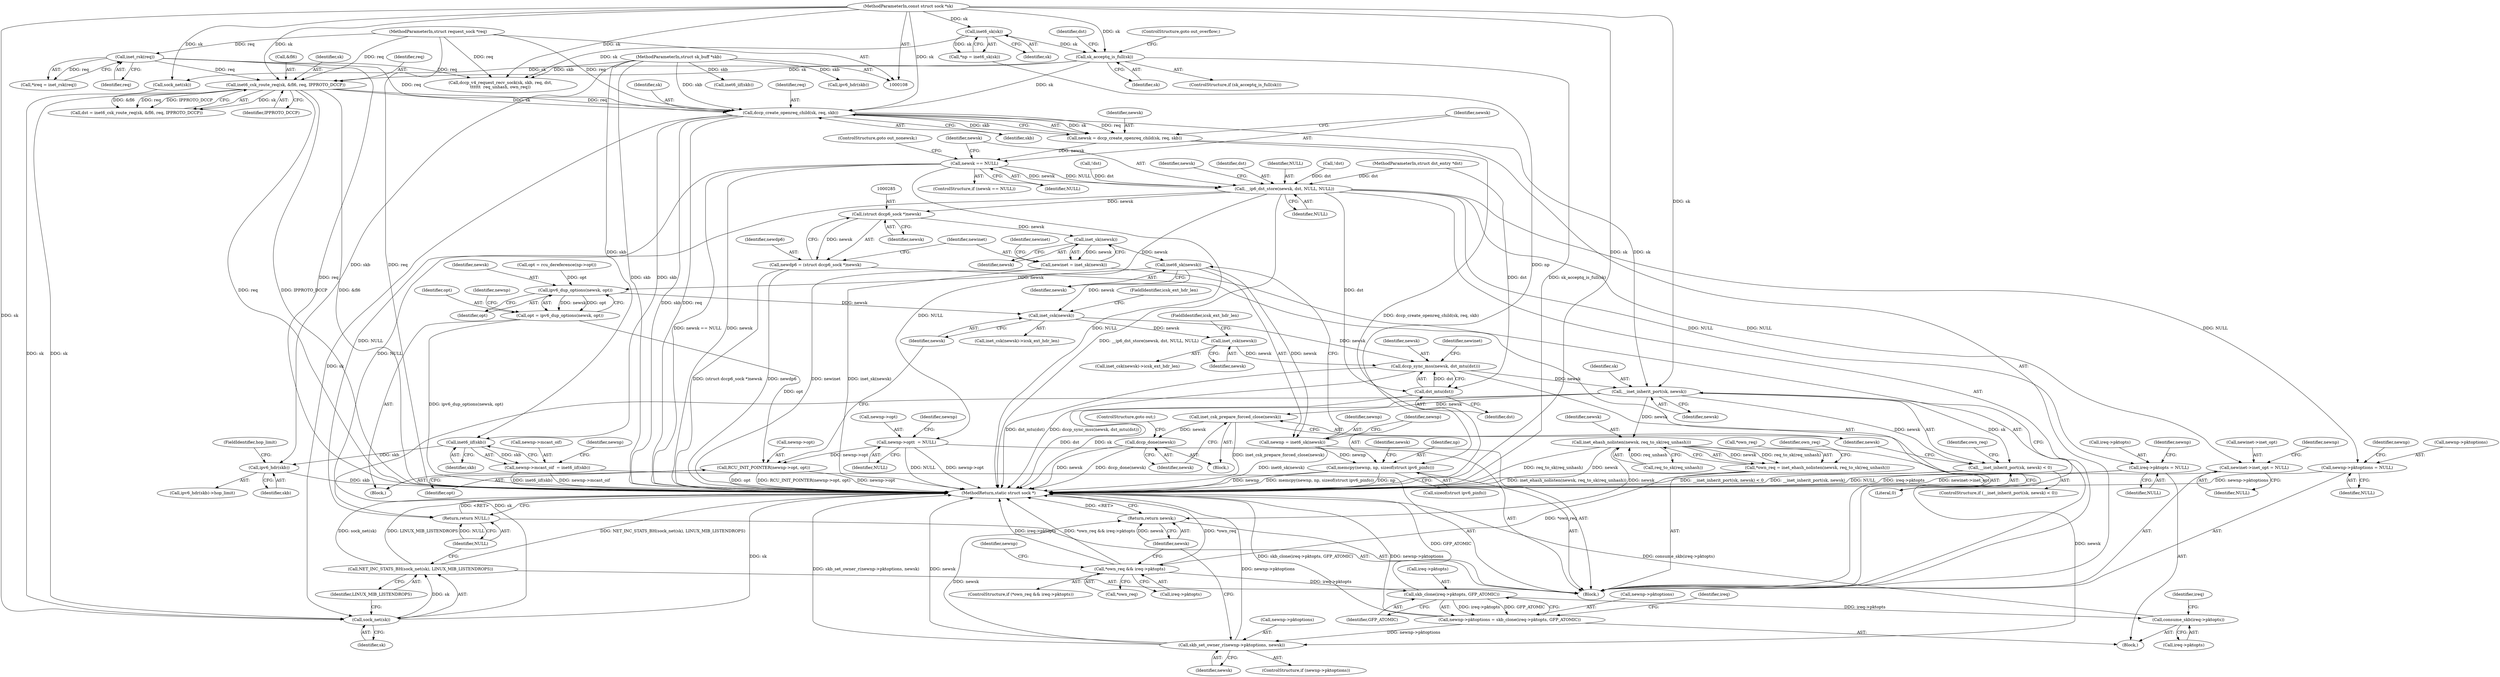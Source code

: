 digraph "0_linux_45f6fad84cc305103b28d73482b344d7f5b76f39_0@API" {
"1000254" [label="(Call,dccp_create_openreq_child(sk, req, skb))"];
"1000232" [label="(Call,sk_acceptq_is_full(sk))"];
"1000125" [label="(Call,inet6_sk(sk))"];
"1000109" [label="(MethodParameterIn,const struct sock *sk)"];
"1000242" [label="(Call,inet6_csk_route_req(sk, &fl6, req, IPPROTO_DCCP))"];
"1000119" [label="(Call,inet_rsk(req))"];
"1000111" [label="(MethodParameterIn,struct request_sock *req)"];
"1000110" [label="(MethodParameterIn,struct sk_buff *skb)"];
"1000252" [label="(Call,newsk = dccp_create_openreq_child(sk, req, skb))"];
"1000259" [label="(Call,newsk == NULL)"];
"1000263" [label="(Call,__ip6_dst_store(newsk, dst, NULL, NULL))"];
"1000284" [label="(Call,(struct dccp6_sock *)newsk)"];
"1000282" [label="(Call,newdp6 = (struct dccp6_sock *)newsk)"];
"1000289" [label="(Call,inet_sk(newsk))"];
"1000287" [label="(Call,newinet = inet_sk(newsk))"];
"1000301" [label="(Call,inet6_sk(newsk))"];
"1000299" [label="(Call,newnp = inet6_sk(newsk))"];
"1000303" [label="(Call,memcpy(newnp, np, sizeof(struct ipv6_pinfo)))"];
"1000387" [label="(Call,ipv6_dup_options(newsk, opt))"];
"1000385" [label="(Call,opt = ipv6_dup_options(newsk, opt))"];
"1000390" [label="(Call,RCU_INIT_POINTER(newnp->opt, opt))"];
"1000397" [label="(Call,inet_csk(newsk))"];
"1000405" [label="(Call,inet_csk(newsk))"];
"1000415" [label="(Call,dccp_sync_mss(newsk, dst_mtu(dst)))"];
"1000435" [label="(Call,__inet_inherit_port(sk, newsk))"];
"1000434" [label="(Call,__inet_inherit_port(sk, newsk) < 0)"];
"1000440" [label="(Call,inet_csk_prepare_forced_close(newsk))"];
"1000442" [label="(Call,dccp_done(newsk))"];
"1000448" [label="(Call,inet_ehash_nolisten(newsk, req_to_sk(req_unhash)))"];
"1000445" [label="(Call,*own_req = inet_ehash_nolisten(newsk, req_to_sk(req_unhash)))"];
"1000453" [label="(Call,*own_req && ireq->pktopts)"];
"1000464" [label="(Call,skb_clone(ireq->pktopts, GFP_ATOMIC))"];
"1000460" [label="(Call,newnp->pktoptions = skb_clone(ireq->pktopts, GFP_ATOMIC))"];
"1000482" [label="(Call,skb_set_owner_r(newnp->pktoptions, newsk))"];
"1000487" [label="(Return,return newsk;)"];
"1000469" [label="(Call,consume_skb(ireq->pktopts))"];
"1000499" [label="(Call,sock_net(sk))"];
"1000498" [label="(Call,NET_INC_STATS_BH(sock_net(sk), LINUX_MIB_LISTENDROPS))"];
"1000336" [label="(Call,newinet->inet_opt = NULL)"];
"1000352" [label="(Call,newnp->pktoptions = NULL)"];
"1000357" [label="(Call,newnp->opt\t  = NULL)"];
"1000417" [label="(Call,dst_mtu(dst))"];
"1000473" [label="(Call,ireq->pktopts = NULL)"];
"1000502" [label="(Return,return NULL;)"];
"1000366" [label="(Call,inet6_iif(skb))"];
"1000362" [label="(Call,newnp->mcast_oif  = inet6_iif(skb))"];
"1000373" [label="(Call,ipv6_hdr(skb))"];
"1000283" [label="(Identifier,newdp6)"];
"1000465" [label="(Call,ireq->pktopts)"];
"1000438" [label="(Literal,0)"];
"1000385" [label="(Call,opt = ipv6_dup_options(newsk, opt))"];
"1000388" [label="(Identifier,newsk)"];
"1000359" [label="(Identifier,newnp)"];
"1000491" [label="(Call,sock_net(sk))"];
"1000443" [label="(Identifier,newsk)"];
"1000252" [label="(Call,newsk = dccp_create_openreq_child(sk, req, skb))"];
"1000367" [label="(Identifier,skb)"];
"1000416" [label="(Identifier,newsk)"];
"1000264" [label="(Identifier,newsk)"];
"1000406" [label="(Identifier,newsk)"];
"1000399" [label="(FieldIdentifier,icsk_ext_hdr_len)"];
"1000386" [label="(Identifier,opt)"];
"1000257" [label="(Identifier,skb)"];
"1000503" [label="(Identifier,NULL)"];
"1000357" [label="(Call,newnp->opt\t  = NULL)"];
"1000417" [label="(Call,dst_mtu(dst))"];
"1000442" [label="(Call,dccp_done(newsk))"];
"1000364" [label="(Identifier,newnp)"];
"1000498" [label="(Call,NET_INC_STATS_BH(sock_net(sk), LINUX_MIB_LISTENDROPS))"];
"1000302" [label="(Identifier,newsk)"];
"1000213" [label="(Call,inet6_iif(skb))"];
"1000233" [label="(Identifier,sk)"];
"1000301" [label="(Call,inet6_sk(newsk))"];
"1000405" [label="(Call,inet_csk(newsk))"];
"1000375" [label="(FieldIdentifier,hop_limit)"];
"1000260" [label="(Identifier,newsk)"];
"1000473" [label="(Call,ireq->pktopts = NULL)"];
"1000362" [label="(Call,newnp->mcast_oif  = inet6_iif(skb))"];
"1000456" [label="(Call,ireq->pktopts)"];
"1000450" [label="(Call,req_to_sk(req_unhash))"];
"1000109" [label="(MethodParameterIn,const struct sock *sk)"];
"1000434" [label="(Call,__inet_inherit_port(sk, newsk) < 0)"];
"1000470" [label="(Call,ireq->pktopts)"];
"1000246" [label="(Identifier,req)"];
"1000404" [label="(Call,inet_csk(newsk)->icsk_ext_hdr_len)"];
"1000486" [label="(Identifier,newsk)"];
"1000270" [label="(Identifier,newsk)"];
"1000460" [label="(Call,newnp->pktoptions = skb_clone(ireq->pktopts, GFP_ATOMIC))"];
"1000361" [label="(Identifier,NULL)"];
"1000258" [label="(ControlStructure,if (newsk == NULL))"];
"1000299" [label="(Call,newnp = inet6_sk(newsk))"];
"1000336" [label="(Call,newinet->inet_opt = NULL)"];
"1000265" [label="(Identifier,dst)"];
"1000366" [label="(Call,inet6_iif(skb))"];
"1000480" [label="(Identifier,newnp)"];
"1000123" [label="(Call,*np = inet6_sk(sk))"];
"1000286" [label="(Identifier,newsk)"];
"1000253" [label="(Identifier,newsk)"];
"1000115" [label="(Block,)"];
"1000433" [label="(ControlStructure,if (__inet_inherit_port(sk, newsk) < 0))"];
"1000119" [label="(Call,inet_rsk(req))"];
"1000439" [label="(Block,)"];
"1000120" [label="(Identifier,req)"];
"1000261" [label="(Identifier,NULL)"];
"1000418" [label="(Identifier,dst)"];
"1000392" [label="(Identifier,newnp)"];
"1000415" [label="(Call,dccp_sync_mss(newsk, dst_mtu(dst)))"];
"1000500" [label="(Identifier,sk)"];
"1000259" [label="(Call,newsk == NULL)"];
"1000117" [label="(Call,*ireq = inet_rsk(req))"];
"1000376" [label="(Call,opt = rcu_dereference(np->opt))"];
"1000384" [label="(Block,)"];
"1000387" [label="(Call,ipv6_dup_options(newsk, opt))"];
"1000306" [label="(Call,sizeof(struct ipv6_pinfo))"];
"1000284" [label="(Call,(struct dccp6_sock *)newsk)"];
"1000242" [label="(Call,inet6_csk_route_req(sk, &fl6, req, IPPROTO_DCCP))"];
"1000352" [label="(Call,newnp->pktoptions = NULL)"];
"1000282" [label="(Call,newdp6 = (struct dccp6_sock *)newsk)"];
"1000437" [label="(Identifier,newsk)"];
"1000446" [label="(Call,*own_req)"];
"1000300" [label="(Identifier,newnp)"];
"1000287" [label="(Call,newinet = inet_sk(newsk))"];
"1000303" [label="(Call,memcpy(newnp, np, sizeof(struct ipv6_pinfo)))"];
"1000232" [label="(Call,sk_acceptq_is_full(sk))"];
"1000396" [label="(Call,inet_csk(newsk)->icsk_ext_hdr_len)"];
"1000448" [label="(Call,inet_ehash_nolisten(newsk, req_to_sk(req_unhash)))"];
"1000305" [label="(Identifier,np)"];
"1000474" [label="(Call,ireq->pktopts)"];
"1000444" [label="(ControlStructure,goto out;)"];
"1000459" [label="(Block,)"];
"1000263" [label="(Call,__ip6_dst_store(newsk, dst, NULL, NULL))"];
"1000267" [label="(Identifier,NULL)"];
"1000452" [label="(ControlStructure,if (*own_req && ireq->pktopts))"];
"1000440" [label="(Call,inet_csk_prepare_forced_close(newsk))"];
"1000254" [label="(Call,dccp_create_openreq_child(sk, req, skb))"];
"1000455" [label="(Identifier,own_req)"];
"1000488" [label="(Identifier,newsk)"];
"1000461" [label="(Call,newnp->pktoptions)"];
"1000499" [label="(Call,sock_net(sk))"];
"1000141" [label="(Call,dccp_v4_request_recv_sock(sk, skb, req, dst,\n\t\t\t\t\t\t  req_unhash, own_req))"];
"1000435" [label="(Call,__inet_inherit_port(sk, newsk))"];
"1000447" [label="(Identifier,own_req)"];
"1000337" [label="(Call,newinet->inet_opt)"];
"1000110" [label="(MethodParameterIn,struct sk_buff *skb)"];
"1000266" [label="(Identifier,NULL)"];
"1000240" [label="(Call,dst = inet6_csk_route_req(sk, &fl6, req, IPPROTO_DCCP))"];
"1000441" [label="(Identifier,newsk)"];
"1000234" [label="(ControlStructure,goto out_overflow;)"];
"1000344" [label="(Identifier,newnp)"];
"1000475" [label="(Identifier,ireq)"];
"1000126" [label="(Identifier,sk)"];
"1000468" [label="(Identifier,GFP_ATOMIC)"];
"1000374" [label="(Identifier,skb)"];
"1000244" [label="(Call,&fl6)"];
"1000363" [label="(Call,newnp->mcast_oif)"];
"1000478" [label="(ControlStructure,if (newnp->pktoptions))"];
"1000407" [label="(FieldIdentifier,icsk_ext_hdr_len)"];
"1000290" [label="(Identifier,newsk)"];
"1000112" [label="(MethodParameterIn,struct dst_entry *dst)"];
"1000483" [label="(Call,newnp->pktoptions)"];
"1000502" [label="(Return,return NULL;)"];
"1000293" [label="(Identifier,newinet)"];
"1000445" [label="(Call,*own_req = inet_ehash_nolisten(newsk, req_to_sk(req_unhash)))"];
"1000304" [label="(Identifier,newnp)"];
"1000394" [label="(Identifier,opt)"];
"1000471" [label="(Identifier,ireq)"];
"1000449" [label="(Identifier,newsk)"];
"1000391" [label="(Call,newnp->opt)"];
"1000262" [label="(ControlStructure,goto out_nonewsk;)"];
"1000255" [label="(Identifier,sk)"];
"1000288" [label="(Identifier,newinet)"];
"1000464" [label="(Call,skb_clone(ireq->pktopts, GFP_ATOMIC))"];
"1000289" [label="(Call,inet_sk(newsk))"];
"1000477" [label="(Identifier,NULL)"];
"1000372" [label="(Call,ipv6_hdr(skb)->hop_limit)"];
"1000220" [label="(Call,ipv6_hdr(skb))"];
"1000436" [label="(Identifier,sk)"];
"1000454" [label="(Call,*own_req)"];
"1000469" [label="(Call,consume_skb(ireq->pktopts))"];
"1000389" [label="(Identifier,opt)"];
"1000390" [label="(Call,RCU_INIT_POINTER(newnp->opt, opt))"];
"1000125" [label="(Call,inet6_sk(sk))"];
"1000247" [label="(Identifier,IPPROTO_DCCP)"];
"1000256" [label="(Identifier,req)"];
"1000453" [label="(Call,*own_req && ireq->pktopts)"];
"1000397" [label="(Call,inet_csk(newsk))"];
"1000236" [label="(Call,!dst)"];
"1000501" [label="(Identifier,LINUX_MIB_LISTENDROPS)"];
"1000249" [label="(Call,!dst)"];
"1000487" [label="(Return,return newsk;)"];
"1000370" [label="(Identifier,newnp)"];
"1000356" [label="(Identifier,NULL)"];
"1000111" [label="(MethodParameterIn,struct request_sock *req)"];
"1000358" [label="(Call,newnp->opt)"];
"1000231" [label="(ControlStructure,if (sk_acceptq_is_full(sk)))"];
"1000373" [label="(Call,ipv6_hdr(skb))"];
"1000237" [label="(Identifier,dst)"];
"1000482" [label="(Call,skb_set_owner_r(newnp->pktoptions, newsk))"];
"1000243" [label="(Identifier,sk)"];
"1000340" [label="(Identifier,NULL)"];
"1000504" [label="(MethodReturn,static struct sock *)"];
"1000421" [label="(Identifier,newinet)"];
"1000398" [label="(Identifier,newsk)"];
"1000353" [label="(Call,newnp->pktoptions)"];
"1000462" [label="(Identifier,newnp)"];
"1000310" [label="(Identifier,newsk)"];
"1000254" -> "1000252"  [label="AST: "];
"1000254" -> "1000257"  [label="CFG: "];
"1000255" -> "1000254"  [label="AST: "];
"1000256" -> "1000254"  [label="AST: "];
"1000257" -> "1000254"  [label="AST: "];
"1000252" -> "1000254"  [label="CFG: "];
"1000254" -> "1000504"  [label="DDG: skb"];
"1000254" -> "1000504"  [label="DDG: req"];
"1000254" -> "1000252"  [label="DDG: sk"];
"1000254" -> "1000252"  [label="DDG: req"];
"1000254" -> "1000252"  [label="DDG: skb"];
"1000232" -> "1000254"  [label="DDG: sk"];
"1000242" -> "1000254"  [label="DDG: sk"];
"1000242" -> "1000254"  [label="DDG: req"];
"1000109" -> "1000254"  [label="DDG: sk"];
"1000119" -> "1000254"  [label="DDG: req"];
"1000111" -> "1000254"  [label="DDG: req"];
"1000110" -> "1000254"  [label="DDG: skb"];
"1000254" -> "1000366"  [label="DDG: skb"];
"1000254" -> "1000435"  [label="DDG: sk"];
"1000254" -> "1000499"  [label="DDG: sk"];
"1000232" -> "1000231"  [label="AST: "];
"1000232" -> "1000233"  [label="CFG: "];
"1000233" -> "1000232"  [label="AST: "];
"1000234" -> "1000232"  [label="CFG: "];
"1000237" -> "1000232"  [label="CFG: "];
"1000232" -> "1000504"  [label="DDG: sk_acceptq_is_full(sk)"];
"1000125" -> "1000232"  [label="DDG: sk"];
"1000109" -> "1000232"  [label="DDG: sk"];
"1000232" -> "1000242"  [label="DDG: sk"];
"1000232" -> "1000491"  [label="DDG: sk"];
"1000125" -> "1000123"  [label="AST: "];
"1000125" -> "1000126"  [label="CFG: "];
"1000126" -> "1000125"  [label="AST: "];
"1000123" -> "1000125"  [label="CFG: "];
"1000125" -> "1000123"  [label="DDG: sk"];
"1000109" -> "1000125"  [label="DDG: sk"];
"1000125" -> "1000141"  [label="DDG: sk"];
"1000109" -> "1000108"  [label="AST: "];
"1000109" -> "1000504"  [label="DDG: sk"];
"1000109" -> "1000141"  [label="DDG: sk"];
"1000109" -> "1000242"  [label="DDG: sk"];
"1000109" -> "1000435"  [label="DDG: sk"];
"1000109" -> "1000491"  [label="DDG: sk"];
"1000109" -> "1000499"  [label="DDG: sk"];
"1000242" -> "1000240"  [label="AST: "];
"1000242" -> "1000247"  [label="CFG: "];
"1000243" -> "1000242"  [label="AST: "];
"1000244" -> "1000242"  [label="AST: "];
"1000246" -> "1000242"  [label="AST: "];
"1000247" -> "1000242"  [label="AST: "];
"1000240" -> "1000242"  [label="CFG: "];
"1000242" -> "1000504"  [label="DDG: &fl6"];
"1000242" -> "1000504"  [label="DDG: req"];
"1000242" -> "1000504"  [label="DDG: IPPROTO_DCCP"];
"1000242" -> "1000240"  [label="DDG: sk"];
"1000242" -> "1000240"  [label="DDG: &fl6"];
"1000242" -> "1000240"  [label="DDG: req"];
"1000242" -> "1000240"  [label="DDG: IPPROTO_DCCP"];
"1000119" -> "1000242"  [label="DDG: req"];
"1000111" -> "1000242"  [label="DDG: req"];
"1000242" -> "1000499"  [label="DDG: sk"];
"1000119" -> "1000117"  [label="AST: "];
"1000119" -> "1000120"  [label="CFG: "];
"1000120" -> "1000119"  [label="AST: "];
"1000117" -> "1000119"  [label="CFG: "];
"1000119" -> "1000504"  [label="DDG: req"];
"1000119" -> "1000117"  [label="DDG: req"];
"1000111" -> "1000119"  [label="DDG: req"];
"1000119" -> "1000141"  [label="DDG: req"];
"1000111" -> "1000108"  [label="AST: "];
"1000111" -> "1000504"  [label="DDG: req"];
"1000111" -> "1000141"  [label="DDG: req"];
"1000110" -> "1000108"  [label="AST: "];
"1000110" -> "1000504"  [label="DDG: skb"];
"1000110" -> "1000141"  [label="DDG: skb"];
"1000110" -> "1000213"  [label="DDG: skb"];
"1000110" -> "1000220"  [label="DDG: skb"];
"1000110" -> "1000366"  [label="DDG: skb"];
"1000110" -> "1000373"  [label="DDG: skb"];
"1000252" -> "1000115"  [label="AST: "];
"1000253" -> "1000252"  [label="AST: "];
"1000260" -> "1000252"  [label="CFG: "];
"1000252" -> "1000504"  [label="DDG: dccp_create_openreq_child(sk, req, skb)"];
"1000252" -> "1000259"  [label="DDG: newsk"];
"1000259" -> "1000258"  [label="AST: "];
"1000259" -> "1000261"  [label="CFG: "];
"1000260" -> "1000259"  [label="AST: "];
"1000261" -> "1000259"  [label="AST: "];
"1000262" -> "1000259"  [label="CFG: "];
"1000264" -> "1000259"  [label="CFG: "];
"1000259" -> "1000504"  [label="DDG: newsk == NULL"];
"1000259" -> "1000504"  [label="DDG: newsk"];
"1000259" -> "1000504"  [label="DDG: NULL"];
"1000259" -> "1000263"  [label="DDG: newsk"];
"1000259" -> "1000263"  [label="DDG: NULL"];
"1000259" -> "1000502"  [label="DDG: NULL"];
"1000263" -> "1000115"  [label="AST: "];
"1000263" -> "1000267"  [label="CFG: "];
"1000264" -> "1000263"  [label="AST: "];
"1000265" -> "1000263"  [label="AST: "];
"1000266" -> "1000263"  [label="AST: "];
"1000267" -> "1000263"  [label="AST: "];
"1000270" -> "1000263"  [label="CFG: "];
"1000263" -> "1000504"  [label="DDG: __ip6_dst_store(newsk, dst, NULL, NULL)"];
"1000236" -> "1000263"  [label="DDG: dst"];
"1000249" -> "1000263"  [label="DDG: dst"];
"1000112" -> "1000263"  [label="DDG: dst"];
"1000263" -> "1000284"  [label="DDG: newsk"];
"1000263" -> "1000336"  [label="DDG: NULL"];
"1000263" -> "1000352"  [label="DDG: NULL"];
"1000263" -> "1000357"  [label="DDG: NULL"];
"1000263" -> "1000417"  [label="DDG: dst"];
"1000263" -> "1000473"  [label="DDG: NULL"];
"1000263" -> "1000502"  [label="DDG: NULL"];
"1000284" -> "1000282"  [label="AST: "];
"1000284" -> "1000286"  [label="CFG: "];
"1000285" -> "1000284"  [label="AST: "];
"1000286" -> "1000284"  [label="AST: "];
"1000282" -> "1000284"  [label="CFG: "];
"1000284" -> "1000282"  [label="DDG: newsk"];
"1000284" -> "1000289"  [label="DDG: newsk"];
"1000282" -> "1000115"  [label="AST: "];
"1000283" -> "1000282"  [label="AST: "];
"1000288" -> "1000282"  [label="CFG: "];
"1000282" -> "1000504"  [label="DDG: (struct dccp6_sock *)newsk"];
"1000282" -> "1000504"  [label="DDG: newdp6"];
"1000289" -> "1000287"  [label="AST: "];
"1000289" -> "1000290"  [label="CFG: "];
"1000290" -> "1000289"  [label="AST: "];
"1000287" -> "1000289"  [label="CFG: "];
"1000289" -> "1000287"  [label="DDG: newsk"];
"1000289" -> "1000301"  [label="DDG: newsk"];
"1000287" -> "1000115"  [label="AST: "];
"1000288" -> "1000287"  [label="AST: "];
"1000293" -> "1000287"  [label="CFG: "];
"1000287" -> "1000504"  [label="DDG: inet_sk(newsk)"];
"1000287" -> "1000504"  [label="DDG: newinet"];
"1000301" -> "1000299"  [label="AST: "];
"1000301" -> "1000302"  [label="CFG: "];
"1000302" -> "1000301"  [label="AST: "];
"1000299" -> "1000301"  [label="CFG: "];
"1000301" -> "1000299"  [label="DDG: newsk"];
"1000301" -> "1000387"  [label="DDG: newsk"];
"1000301" -> "1000397"  [label="DDG: newsk"];
"1000299" -> "1000115"  [label="AST: "];
"1000300" -> "1000299"  [label="AST: "];
"1000304" -> "1000299"  [label="CFG: "];
"1000299" -> "1000504"  [label="DDG: inet6_sk(newsk)"];
"1000299" -> "1000303"  [label="DDG: newnp"];
"1000303" -> "1000115"  [label="AST: "];
"1000303" -> "1000306"  [label="CFG: "];
"1000304" -> "1000303"  [label="AST: "];
"1000305" -> "1000303"  [label="AST: "];
"1000306" -> "1000303"  [label="AST: "];
"1000310" -> "1000303"  [label="CFG: "];
"1000303" -> "1000504"  [label="DDG: newnp"];
"1000303" -> "1000504"  [label="DDG: memcpy(newnp, np, sizeof(struct ipv6_pinfo))"];
"1000303" -> "1000504"  [label="DDG: np"];
"1000123" -> "1000303"  [label="DDG: np"];
"1000387" -> "1000385"  [label="AST: "];
"1000387" -> "1000389"  [label="CFG: "];
"1000388" -> "1000387"  [label="AST: "];
"1000389" -> "1000387"  [label="AST: "];
"1000385" -> "1000387"  [label="CFG: "];
"1000387" -> "1000385"  [label="DDG: newsk"];
"1000387" -> "1000385"  [label="DDG: opt"];
"1000376" -> "1000387"  [label="DDG: opt"];
"1000387" -> "1000397"  [label="DDG: newsk"];
"1000385" -> "1000384"  [label="AST: "];
"1000386" -> "1000385"  [label="AST: "];
"1000392" -> "1000385"  [label="CFG: "];
"1000385" -> "1000504"  [label="DDG: ipv6_dup_options(newsk, opt)"];
"1000385" -> "1000390"  [label="DDG: opt"];
"1000390" -> "1000384"  [label="AST: "];
"1000390" -> "1000394"  [label="CFG: "];
"1000391" -> "1000390"  [label="AST: "];
"1000394" -> "1000390"  [label="AST: "];
"1000398" -> "1000390"  [label="CFG: "];
"1000390" -> "1000504"  [label="DDG: opt"];
"1000390" -> "1000504"  [label="DDG: RCU_INIT_POINTER(newnp->opt, opt)"];
"1000390" -> "1000504"  [label="DDG: newnp->opt"];
"1000357" -> "1000390"  [label="DDG: newnp->opt"];
"1000397" -> "1000396"  [label="AST: "];
"1000397" -> "1000398"  [label="CFG: "];
"1000398" -> "1000397"  [label="AST: "];
"1000399" -> "1000397"  [label="CFG: "];
"1000397" -> "1000405"  [label="DDG: newsk"];
"1000397" -> "1000415"  [label="DDG: newsk"];
"1000405" -> "1000404"  [label="AST: "];
"1000405" -> "1000406"  [label="CFG: "];
"1000406" -> "1000405"  [label="AST: "];
"1000407" -> "1000405"  [label="CFG: "];
"1000405" -> "1000415"  [label="DDG: newsk"];
"1000415" -> "1000115"  [label="AST: "];
"1000415" -> "1000417"  [label="CFG: "];
"1000416" -> "1000415"  [label="AST: "];
"1000417" -> "1000415"  [label="AST: "];
"1000421" -> "1000415"  [label="CFG: "];
"1000415" -> "1000504"  [label="DDG: dccp_sync_mss(newsk, dst_mtu(dst))"];
"1000415" -> "1000504"  [label="DDG: dst_mtu(dst)"];
"1000417" -> "1000415"  [label="DDG: dst"];
"1000415" -> "1000435"  [label="DDG: newsk"];
"1000435" -> "1000434"  [label="AST: "];
"1000435" -> "1000437"  [label="CFG: "];
"1000436" -> "1000435"  [label="AST: "];
"1000437" -> "1000435"  [label="AST: "];
"1000438" -> "1000435"  [label="CFG: "];
"1000435" -> "1000504"  [label="DDG: sk"];
"1000435" -> "1000434"  [label="DDG: sk"];
"1000435" -> "1000434"  [label="DDG: newsk"];
"1000435" -> "1000440"  [label="DDG: newsk"];
"1000435" -> "1000448"  [label="DDG: newsk"];
"1000435" -> "1000499"  [label="DDG: sk"];
"1000434" -> "1000433"  [label="AST: "];
"1000434" -> "1000438"  [label="CFG: "];
"1000438" -> "1000434"  [label="AST: "];
"1000441" -> "1000434"  [label="CFG: "];
"1000447" -> "1000434"  [label="CFG: "];
"1000434" -> "1000504"  [label="DDG: __inet_inherit_port(sk, newsk) < 0"];
"1000434" -> "1000504"  [label="DDG: __inet_inherit_port(sk, newsk)"];
"1000440" -> "1000439"  [label="AST: "];
"1000440" -> "1000441"  [label="CFG: "];
"1000441" -> "1000440"  [label="AST: "];
"1000443" -> "1000440"  [label="CFG: "];
"1000440" -> "1000504"  [label="DDG: inet_csk_prepare_forced_close(newsk)"];
"1000440" -> "1000442"  [label="DDG: newsk"];
"1000442" -> "1000439"  [label="AST: "];
"1000442" -> "1000443"  [label="CFG: "];
"1000443" -> "1000442"  [label="AST: "];
"1000444" -> "1000442"  [label="CFG: "];
"1000442" -> "1000504"  [label="DDG: dccp_done(newsk)"];
"1000442" -> "1000504"  [label="DDG: newsk"];
"1000448" -> "1000445"  [label="AST: "];
"1000448" -> "1000450"  [label="CFG: "];
"1000449" -> "1000448"  [label="AST: "];
"1000450" -> "1000448"  [label="AST: "];
"1000445" -> "1000448"  [label="CFG: "];
"1000448" -> "1000504"  [label="DDG: req_to_sk(req_unhash)"];
"1000448" -> "1000504"  [label="DDG: newsk"];
"1000448" -> "1000445"  [label="DDG: newsk"];
"1000448" -> "1000445"  [label="DDG: req_to_sk(req_unhash)"];
"1000450" -> "1000448"  [label="DDG: req_unhash"];
"1000448" -> "1000482"  [label="DDG: newsk"];
"1000448" -> "1000487"  [label="DDG: newsk"];
"1000445" -> "1000115"  [label="AST: "];
"1000446" -> "1000445"  [label="AST: "];
"1000455" -> "1000445"  [label="CFG: "];
"1000445" -> "1000504"  [label="DDG: inet_ehash_nolisten(newsk, req_to_sk(req_unhash))"];
"1000445" -> "1000453"  [label="DDG: *own_req"];
"1000453" -> "1000452"  [label="AST: "];
"1000453" -> "1000454"  [label="CFG: "];
"1000453" -> "1000456"  [label="CFG: "];
"1000454" -> "1000453"  [label="AST: "];
"1000456" -> "1000453"  [label="AST: "];
"1000462" -> "1000453"  [label="CFG: "];
"1000488" -> "1000453"  [label="CFG: "];
"1000453" -> "1000504"  [label="DDG: *own_req && ireq->pktopts"];
"1000453" -> "1000504"  [label="DDG: *own_req"];
"1000453" -> "1000504"  [label="DDG: ireq->pktopts"];
"1000453" -> "1000464"  [label="DDG: ireq->pktopts"];
"1000464" -> "1000460"  [label="AST: "];
"1000464" -> "1000468"  [label="CFG: "];
"1000465" -> "1000464"  [label="AST: "];
"1000468" -> "1000464"  [label="AST: "];
"1000460" -> "1000464"  [label="CFG: "];
"1000464" -> "1000504"  [label="DDG: GFP_ATOMIC"];
"1000464" -> "1000460"  [label="DDG: ireq->pktopts"];
"1000464" -> "1000460"  [label="DDG: GFP_ATOMIC"];
"1000464" -> "1000469"  [label="DDG: ireq->pktopts"];
"1000460" -> "1000459"  [label="AST: "];
"1000461" -> "1000460"  [label="AST: "];
"1000471" -> "1000460"  [label="CFG: "];
"1000460" -> "1000504"  [label="DDG: newnp->pktoptions"];
"1000460" -> "1000504"  [label="DDG: skb_clone(ireq->pktopts, GFP_ATOMIC)"];
"1000460" -> "1000482"  [label="DDG: newnp->pktoptions"];
"1000482" -> "1000478"  [label="AST: "];
"1000482" -> "1000486"  [label="CFG: "];
"1000483" -> "1000482"  [label="AST: "];
"1000486" -> "1000482"  [label="AST: "];
"1000488" -> "1000482"  [label="CFG: "];
"1000482" -> "1000504"  [label="DDG: newsk"];
"1000482" -> "1000504"  [label="DDG: newnp->pktoptions"];
"1000482" -> "1000504"  [label="DDG: skb_set_owner_r(newnp->pktoptions, newsk)"];
"1000482" -> "1000487"  [label="DDG: newsk"];
"1000487" -> "1000115"  [label="AST: "];
"1000487" -> "1000488"  [label="CFG: "];
"1000488" -> "1000487"  [label="AST: "];
"1000504" -> "1000487"  [label="CFG: "];
"1000487" -> "1000504"  [label="DDG: <RET>"];
"1000488" -> "1000487"  [label="DDG: newsk"];
"1000469" -> "1000459"  [label="AST: "];
"1000469" -> "1000470"  [label="CFG: "];
"1000470" -> "1000469"  [label="AST: "];
"1000475" -> "1000469"  [label="CFG: "];
"1000469" -> "1000504"  [label="DDG: consume_skb(ireq->pktopts)"];
"1000499" -> "1000498"  [label="AST: "];
"1000499" -> "1000500"  [label="CFG: "];
"1000500" -> "1000499"  [label="AST: "];
"1000501" -> "1000499"  [label="CFG: "];
"1000499" -> "1000504"  [label="DDG: sk"];
"1000499" -> "1000498"  [label="DDG: sk"];
"1000491" -> "1000499"  [label="DDG: sk"];
"1000498" -> "1000115"  [label="AST: "];
"1000498" -> "1000501"  [label="CFG: "];
"1000501" -> "1000498"  [label="AST: "];
"1000503" -> "1000498"  [label="CFG: "];
"1000498" -> "1000504"  [label="DDG: NET_INC_STATS_BH(sock_net(sk), LINUX_MIB_LISTENDROPS)"];
"1000498" -> "1000504"  [label="DDG: sock_net(sk)"];
"1000498" -> "1000504"  [label="DDG: LINUX_MIB_LISTENDROPS"];
"1000336" -> "1000115"  [label="AST: "];
"1000336" -> "1000340"  [label="CFG: "];
"1000337" -> "1000336"  [label="AST: "];
"1000340" -> "1000336"  [label="AST: "];
"1000344" -> "1000336"  [label="CFG: "];
"1000336" -> "1000504"  [label="DDG: newinet->inet_opt"];
"1000352" -> "1000115"  [label="AST: "];
"1000352" -> "1000356"  [label="CFG: "];
"1000353" -> "1000352"  [label="AST: "];
"1000356" -> "1000352"  [label="AST: "];
"1000359" -> "1000352"  [label="CFG: "];
"1000352" -> "1000504"  [label="DDG: newnp->pktoptions"];
"1000357" -> "1000115"  [label="AST: "];
"1000357" -> "1000361"  [label="CFG: "];
"1000358" -> "1000357"  [label="AST: "];
"1000361" -> "1000357"  [label="AST: "];
"1000364" -> "1000357"  [label="CFG: "];
"1000357" -> "1000504"  [label="DDG: NULL"];
"1000357" -> "1000504"  [label="DDG: newnp->opt"];
"1000417" -> "1000418"  [label="CFG: "];
"1000418" -> "1000417"  [label="AST: "];
"1000417" -> "1000504"  [label="DDG: dst"];
"1000112" -> "1000417"  [label="DDG: dst"];
"1000473" -> "1000459"  [label="AST: "];
"1000473" -> "1000477"  [label="CFG: "];
"1000474" -> "1000473"  [label="AST: "];
"1000477" -> "1000473"  [label="AST: "];
"1000480" -> "1000473"  [label="CFG: "];
"1000473" -> "1000504"  [label="DDG: ireq->pktopts"];
"1000473" -> "1000504"  [label="DDG: NULL"];
"1000502" -> "1000115"  [label="AST: "];
"1000502" -> "1000503"  [label="CFG: "];
"1000503" -> "1000502"  [label="AST: "];
"1000504" -> "1000502"  [label="CFG: "];
"1000502" -> "1000504"  [label="DDG: <RET>"];
"1000503" -> "1000502"  [label="DDG: NULL"];
"1000366" -> "1000362"  [label="AST: "];
"1000366" -> "1000367"  [label="CFG: "];
"1000367" -> "1000366"  [label="AST: "];
"1000362" -> "1000366"  [label="CFG: "];
"1000366" -> "1000362"  [label="DDG: skb"];
"1000366" -> "1000373"  [label="DDG: skb"];
"1000362" -> "1000115"  [label="AST: "];
"1000363" -> "1000362"  [label="AST: "];
"1000370" -> "1000362"  [label="CFG: "];
"1000362" -> "1000504"  [label="DDG: inet6_iif(skb)"];
"1000362" -> "1000504"  [label="DDG: newnp->mcast_oif"];
"1000373" -> "1000372"  [label="AST: "];
"1000373" -> "1000374"  [label="CFG: "];
"1000374" -> "1000373"  [label="AST: "];
"1000375" -> "1000373"  [label="CFG: "];
"1000373" -> "1000504"  [label="DDG: skb"];
}
